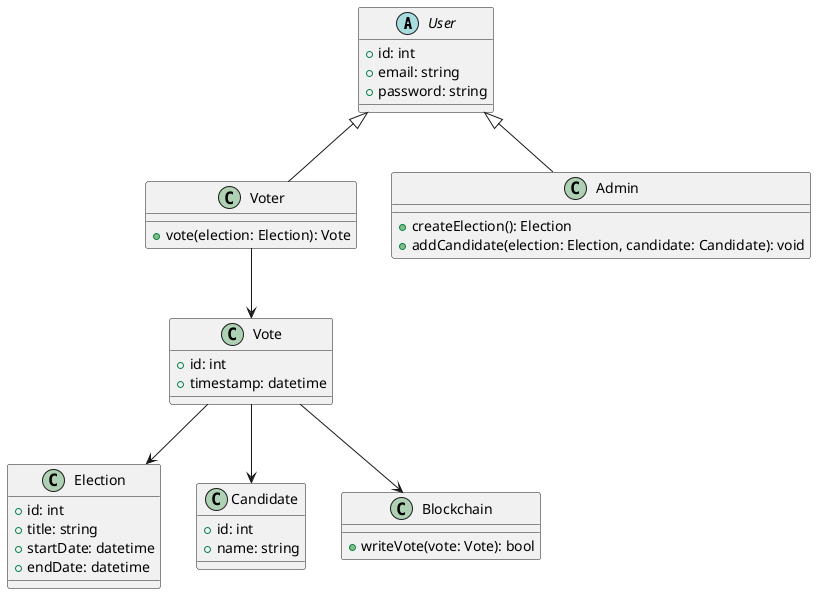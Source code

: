 @startuml

abstract class User {
  +id: int
  +email: string
  +password: string
}

class Voter {
  +vote(election: Election): Vote
}

class Admin {
  +createElection(): Election
  +addCandidate(election: Election, candidate: Candidate): void
}

User <|-- Voter
User <|-- Admin

class Election {
  +id: int
  +title: string
  +startDate: datetime
  +endDate: datetime
}

class Candidate {
  +id: int
  +name: string
}

class Vote {
  +id: int
  +timestamp: datetime
}

class Blockchain {
  +writeVote(vote: Vote): bool
}

Voter --> Vote
Vote --> Election
Vote --> Candidate
Vote --> Blockchain

@enduml
